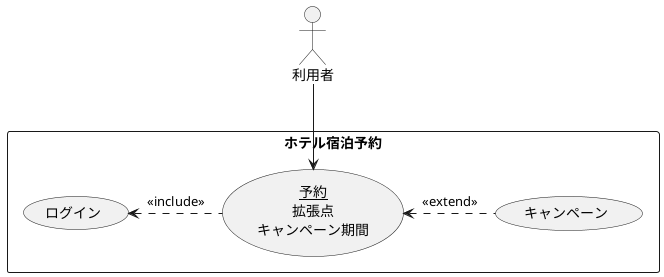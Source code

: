 @startuml ユースケース図
actor 利用者
rectangle ホテル宿泊予約 {
usecase キャンペーン
usecase ログイン
usecase (<u>予約</u>\n拡張点\nキャンペーン期間) as input
}
利用者 --> input
input <. (キャンペーン) : <<extend>>
ログイン <. input : << include >>
@enduml
